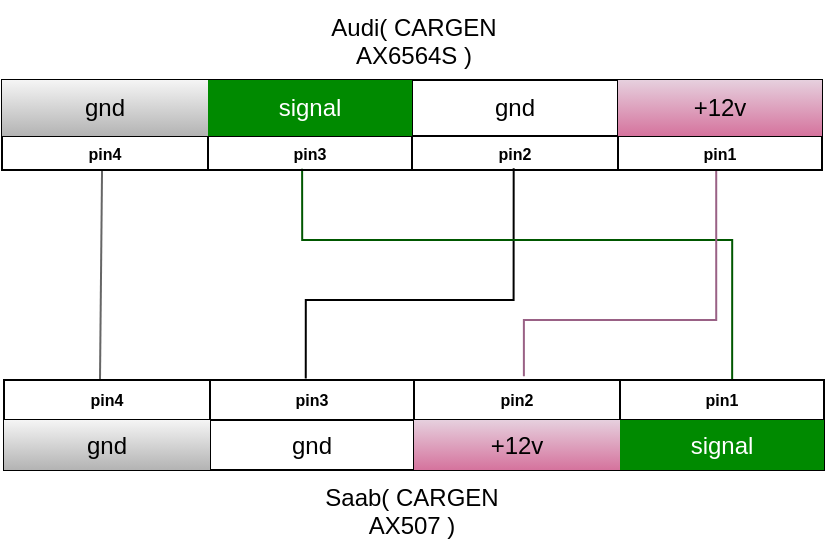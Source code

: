 <mxfile version="21.3.7" type="github">
  <diagram name="Страница 1" id="P0GmruB6eW6cr6yscBPj">
    <mxGraphModel dx="873" dy="514" grid="1" gridSize="10" guides="1" tooltips="1" connect="1" arrows="1" fold="1" page="1" pageScale="1" pageWidth="827" pageHeight="1169" math="0" shadow="0">
      <root>
        <mxCell id="0" />
        <mxCell id="1" parent="0" />
        <mxCell id="QVIvtaybq6i6yao8cZyL-39" value="" style="edgeStyle=none;rounded=0;orthogonalLoop=1;jettySize=auto;exitX=0.122;exitY=1;exitDx=0;exitDy=0;entryX=0.117;entryY=0.12;entryDx=0;entryDy=0;entryPerimeter=0;exitPerimeter=0;endArrow=none;endFill=0;fillColor=#f5f5f5;gradientColor=#b3b3b3;strokeColor=#666666;fontFamily=Helvetica;" edge="1" parent="1" source="QVIvtaybq6i6yao8cZyL-14" target="QVIvtaybq6i6yao8cZyL-26">
          <mxGeometry relative="1" as="geometry" />
        </mxCell>
        <mxCell id="QVIvtaybq6i6yao8cZyL-41" value="" style="edgeStyle=orthogonalEdgeStyle;rounded=0;orthogonalLoop=1;jettySize=auto;exitX=0.624;exitY=0.98;exitDx=0;exitDy=0;entryX=0.368;entryY=-0.04;entryDx=0;entryDy=0;entryPerimeter=0;exitPerimeter=0;endArrow=none;endFill=0;fontFamily=Helvetica;" edge="1" parent="1" source="QVIvtaybq6i6yao8cZyL-14" target="QVIvtaybq6i6yao8cZyL-26">
          <mxGeometry relative="1" as="geometry">
            <Array as="points">
              <mxPoint x="464" y="280" />
              <mxPoint x="360" y="280" />
            </Array>
          </mxGeometry>
        </mxCell>
        <mxCell id="QVIvtaybq6i6yao8cZyL-42" value="" style="edgeStyle=orthogonalEdgeStyle;rounded=0;orthogonalLoop=1;jettySize=auto;exitX=0.366;exitY=0.96;exitDx=0;exitDy=0;entryX=0.888;entryY=0;entryDx=0;entryDy=0;entryPerimeter=0;exitPerimeter=0;fillColor=#008a00;strokeColor=#005700;endArrow=none;endFill=0;fontFamily=Helvetica;" edge="1" parent="1" source="QVIvtaybq6i6yao8cZyL-20" target="QVIvtaybq6i6yao8cZyL-26">
          <mxGeometry relative="1" as="geometry">
            <Array as="points">
              <mxPoint x="358" y="250" />
              <mxPoint x="573" y="250" />
            </Array>
          </mxGeometry>
        </mxCell>
        <mxCell id="QVIvtaybq6i6yao8cZyL-14" value="" style="shape=table;startSize=0;container=1;collapsible=0;childLayout=tableLayout;fillColor=none;fontFamily=Helvetica;" vertex="1" parent="1">
          <mxGeometry x="208" y="170" width="410" height="45" as="geometry" />
        </mxCell>
        <mxCell id="QVIvtaybq6i6yao8cZyL-15" value="" style="shape=tableRow;horizontal=0;startSize=0;swimlaneHead=0;swimlaneBody=0;strokeColor=inherit;top=0;left=0;bottom=0;right=0;collapsible=0;dropTarget=0;fillColor=none;points=[[0,0.5],[1,0.5]];portConstraint=eastwest;fontFamily=Helvetica;" vertex="1" parent="QVIvtaybq6i6yao8cZyL-14">
          <mxGeometry width="410" height="28" as="geometry" />
        </mxCell>
        <mxCell id="QVIvtaybq6i6yao8cZyL-16" value="gnd" style="shape=partialRectangle;whiteSpace=wrap;connectable=0;strokeColor=#666666;overflow=hidden;fillColor=#f5f5f5;top=0;left=0;bottom=0;right=0;pointerEvents=1;fontSize=12;fontStyle=0;gradientColor=#b3b3b3;fontColor=#000000;fontFamily=Helvetica;" vertex="1" parent="QVIvtaybq6i6yao8cZyL-15">
          <mxGeometry width="103" height="28" as="geometry">
            <mxRectangle width="103" height="28" as="alternateBounds" />
          </mxGeometry>
        </mxCell>
        <mxCell id="QVIvtaybq6i6yao8cZyL-17" value="signal" style="shape=partialRectangle;whiteSpace=wrap;connectable=0;strokeColor=#005700;overflow=hidden;fillColor=#008a00;top=0;left=0;bottom=0;right=0;pointerEvents=1;fontSize=12;fontStyle=0;fontColor=#ffffff;fontFamily=Helvetica;" vertex="1" parent="QVIvtaybq6i6yao8cZyL-15">
          <mxGeometry x="103" width="102" height="28" as="geometry">
            <mxRectangle width="102" height="28" as="alternateBounds" />
          </mxGeometry>
        </mxCell>
        <mxCell id="QVIvtaybq6i6yao8cZyL-18" value="gnd" style="shape=partialRectangle;whiteSpace=wrap;connectable=0;strokeColor=inherit;overflow=hidden;fillColor=none;top=0;left=0;bottom=0;right=0;pointerEvents=1;fontSize=12;fontStyle=0;fontFamily=Helvetica;" vertex="1" parent="QVIvtaybq6i6yao8cZyL-15">
          <mxGeometry x="205" width="103" height="28" as="geometry">
            <mxRectangle width="103" height="28" as="alternateBounds" />
          </mxGeometry>
        </mxCell>
        <mxCell id="QVIvtaybq6i6yao8cZyL-19" value="+12v" style="shape=partialRectangle;whiteSpace=wrap;connectable=0;strokeColor=#996185;overflow=hidden;fillColor=#e6d0de;top=0;left=0;bottom=0;right=0;pointerEvents=1;fontSize=12;fontStyle=0;gradientColor=#d5739d;fontFamily=Helvetica;" vertex="1" parent="QVIvtaybq6i6yao8cZyL-15">
          <mxGeometry x="308" width="102" height="28" as="geometry">
            <mxRectangle width="102" height="28" as="alternateBounds" />
          </mxGeometry>
        </mxCell>
        <mxCell id="QVIvtaybq6i6yao8cZyL-20" value="" style="shape=tableRow;horizontal=0;startSize=0;swimlaneHead=0;swimlaneBody=0;strokeColor=inherit;top=0;left=0;bottom=0;right=0;collapsible=0;dropTarget=0;fillColor=none;points=[[0,0.5],[1,0.5]];portConstraint=eastwest;fontFamily=Helvetica;" vertex="1" parent="QVIvtaybq6i6yao8cZyL-14">
          <mxGeometry y="28" width="410" height="17" as="geometry" />
        </mxCell>
        <mxCell id="QVIvtaybq6i6yao8cZyL-21" value="pin4" style="shape=partialRectangle;whiteSpace=wrap;connectable=0;overflow=hidden;fillColor=none;top=0;left=0;bottom=0;right=0;pointerEvents=1;fontSize=8;fontStyle=1;fontFamily=Helvetica;" vertex="1" parent="QVIvtaybq6i6yao8cZyL-20">
          <mxGeometry width="103" height="17" as="geometry">
            <mxRectangle width="103" height="17" as="alternateBounds" />
          </mxGeometry>
        </mxCell>
        <mxCell id="QVIvtaybq6i6yao8cZyL-22" value="pin3" style="shape=partialRectangle;whiteSpace=wrap;connectable=0;overflow=hidden;fillColor=none;top=0;left=0;bottom=0;right=0;pointerEvents=1;fontSize=8;fontStyle=1;fontFamily=Helvetica;" vertex="1" parent="QVIvtaybq6i6yao8cZyL-20">
          <mxGeometry x="103" width="102" height="17" as="geometry">
            <mxRectangle width="102" height="17" as="alternateBounds" />
          </mxGeometry>
        </mxCell>
        <mxCell id="QVIvtaybq6i6yao8cZyL-23" value="pin2" style="shape=partialRectangle;whiteSpace=wrap;connectable=0;strokeColor=inherit;overflow=hidden;fillColor=none;top=0;left=0;bottom=0;right=0;pointerEvents=1;fontSize=8;fontStyle=1;fontFamily=Helvetica;" vertex="1" parent="QVIvtaybq6i6yao8cZyL-20">
          <mxGeometry x="205" width="103" height="17" as="geometry">
            <mxRectangle width="103" height="17" as="alternateBounds" />
          </mxGeometry>
        </mxCell>
        <mxCell id="QVIvtaybq6i6yao8cZyL-24" value="pin1" style="shape=partialRectangle;whiteSpace=wrap;connectable=0;overflow=hidden;fillColor=none;top=0;left=0;bottom=0;right=0;pointerEvents=1;fontSize=8;fontStyle=1;fontFamily=Helvetica;" vertex="1" parent="QVIvtaybq6i6yao8cZyL-20">
          <mxGeometry x="308" width="102" height="17" as="geometry">
            <mxRectangle width="102" height="17" as="alternateBounds" />
          </mxGeometry>
        </mxCell>
        <mxCell id="QVIvtaybq6i6yao8cZyL-25" value="" style="shape=table;startSize=0;container=1;collapsible=0;childLayout=tableLayout;fontFamily=Helvetica;" vertex="1" parent="1">
          <mxGeometry x="209" y="320" width="410" height="45" as="geometry" />
        </mxCell>
        <mxCell id="QVIvtaybq6i6yao8cZyL-26" value="" style="shape=tableRow;horizontal=0;startSize=0;swimlaneHead=0;swimlaneBody=0;strokeColor=inherit;top=0;left=0;bottom=0;right=0;collapsible=0;dropTarget=0;fillColor=none;points=[[0,0.5],[1,0.5]];portConstraint=eastwest;fontFamily=Helvetica;" vertex="1" parent="QVIvtaybq6i6yao8cZyL-25">
          <mxGeometry width="410" height="20" as="geometry" />
        </mxCell>
        <mxCell id="QVIvtaybq6i6yao8cZyL-27" value="pin4" style="shape=partialRectangle;whiteSpace=wrap;connectable=0;strokeColor=inherit;overflow=hidden;fillColor=none;top=0;left=0;bottom=0;right=0;pointerEvents=1;fontSize=8;fontStyle=1;labelBackgroundColor=none;fontFamily=Helvetica;" vertex="1" parent="QVIvtaybq6i6yao8cZyL-26">
          <mxGeometry width="103" height="20" as="geometry">
            <mxRectangle width="103" height="20" as="alternateBounds" />
          </mxGeometry>
        </mxCell>
        <mxCell id="QVIvtaybq6i6yao8cZyL-28" value="pin3" style="shape=partialRectangle;whiteSpace=wrap;connectable=0;strokeColor=inherit;overflow=hidden;fillColor=none;top=0;left=0;bottom=0;right=0;pointerEvents=1;fontSize=8;fontStyle=1;labelBackgroundColor=none;fontFamily=Helvetica;" vertex="1" parent="QVIvtaybq6i6yao8cZyL-26">
          <mxGeometry x="103" width="102" height="20" as="geometry">
            <mxRectangle width="102" height="20" as="alternateBounds" />
          </mxGeometry>
        </mxCell>
        <mxCell id="QVIvtaybq6i6yao8cZyL-29" value="pin2" style="shape=partialRectangle;whiteSpace=wrap;connectable=0;strokeColor=inherit;overflow=hidden;fillColor=none;top=0;left=0;bottom=0;right=0;pointerEvents=1;fontSize=8;fontStyle=1;labelBackgroundColor=none;fontFamily=Helvetica;" vertex="1" parent="QVIvtaybq6i6yao8cZyL-26">
          <mxGeometry x="205" width="103" height="20" as="geometry">
            <mxRectangle width="103" height="20" as="alternateBounds" />
          </mxGeometry>
        </mxCell>
        <mxCell id="QVIvtaybq6i6yao8cZyL-30" value="pin1" style="shape=partialRectangle;whiteSpace=wrap;connectable=0;strokeColor=inherit;overflow=hidden;fillColor=none;top=0;left=0;bottom=0;right=0;pointerEvents=1;fontSize=8;fontStyle=1;labelBackgroundColor=none;fontFamily=Helvetica;" vertex="1" parent="QVIvtaybq6i6yao8cZyL-26">
          <mxGeometry x="308" width="102" height="20" as="geometry">
            <mxRectangle width="102" height="20" as="alternateBounds" />
          </mxGeometry>
        </mxCell>
        <mxCell id="QVIvtaybq6i6yao8cZyL-31" value="" style="shape=tableRow;horizontal=0;startSize=0;swimlaneHead=0;swimlaneBody=0;strokeColor=inherit;top=0;left=0;bottom=0;right=0;collapsible=0;dropTarget=0;fillColor=none;points=[[0,0.5],[1,0.5]];portConstraint=eastwest;fontFamily=Helvetica;" vertex="1" parent="QVIvtaybq6i6yao8cZyL-25">
          <mxGeometry y="20" width="410" height="25" as="geometry" />
        </mxCell>
        <mxCell id="QVIvtaybq6i6yao8cZyL-32" value="gnd" style="shape=partialRectangle;whiteSpace=wrap;connectable=0;strokeColor=#666666;overflow=hidden;fillColor=#f5f5f5;top=0;left=0;bottom=0;right=0;pointerEvents=1;gradientColor=#b3b3b3;fontColor=#000000;fontFamily=Helvetica;" vertex="1" parent="QVIvtaybq6i6yao8cZyL-31">
          <mxGeometry width="103" height="25" as="geometry">
            <mxRectangle width="103" height="25" as="alternateBounds" />
          </mxGeometry>
        </mxCell>
        <mxCell id="QVIvtaybq6i6yao8cZyL-33" value="gnd" style="shape=partialRectangle;whiteSpace=wrap;connectable=0;strokeColor=inherit;overflow=hidden;fillColor=none;top=0;left=0;bottom=0;right=0;pointerEvents=1;fontFamily=Helvetica;" vertex="1" parent="QVIvtaybq6i6yao8cZyL-31">
          <mxGeometry x="103" width="102" height="25" as="geometry">
            <mxRectangle width="102" height="25" as="alternateBounds" />
          </mxGeometry>
        </mxCell>
        <mxCell id="QVIvtaybq6i6yao8cZyL-34" value="+12v" style="shape=partialRectangle;whiteSpace=wrap;connectable=0;strokeColor=#996185;overflow=hidden;fillColor=#e6d0de;top=0;left=0;bottom=0;right=0;pointerEvents=1;gradientColor=#d5739d;fontFamily=Helvetica;" vertex="1" parent="QVIvtaybq6i6yao8cZyL-31">
          <mxGeometry x="205" width="103" height="25" as="geometry">
            <mxRectangle width="103" height="25" as="alternateBounds" />
          </mxGeometry>
        </mxCell>
        <mxCell id="QVIvtaybq6i6yao8cZyL-35" value="signal" style="shape=partialRectangle;whiteSpace=wrap;connectable=0;strokeColor=#005700;overflow=hidden;fillColor=#008a00;top=0;left=0;bottom=0;right=0;pointerEvents=1;fontColor=#ffffff;fontFamily=Helvetica;" vertex="1" parent="QVIvtaybq6i6yao8cZyL-31">
          <mxGeometry x="308" width="102" height="25" as="geometry">
            <mxRectangle width="102" height="25" as="alternateBounds" />
          </mxGeometry>
        </mxCell>
        <mxCell id="QVIvtaybq6i6yao8cZyL-37" value="Audi( CARGEN&#xa;AX6564S )" style="text;align=center;verticalAlign=middle;resizable=0;points=[];autosize=1;strokeColor=none;fillColor=none;fontFamily=Helvetica;" vertex="1" parent="1">
          <mxGeometry x="359" y="130" width="110" height="40" as="geometry" />
        </mxCell>
        <mxCell id="QVIvtaybq6i6yao8cZyL-38" value="Saab( CARGEN&#xa;AX507 )" style="text;align=center;verticalAlign=middle;resizable=0;points=[];autosize=1;strokeColor=none;fillColor=none;fontFamily=Helvetica;" vertex="1" parent="1">
          <mxGeometry x="358" y="365" width="110" height="40" as="geometry" />
        </mxCell>
        <mxCell id="QVIvtaybq6i6yao8cZyL-43" value="" style="edgeStyle=elbowEdgeStyle;rounded=0;orthogonalLoop=1;jettySize=auto;exitX=0.871;exitY=1.026;exitDx=0;exitDy=0;entryX=0.634;entryY=-0.091;entryDx=0;entryDy=0;entryPerimeter=0;exitPerimeter=0;endArrow=none;endFill=0;fillColor=#e6d0de;strokeColor=#996185;gradientColor=#d5739d;elbow=vertical;fontFamily=Helvetica;" edge="1" parent="1" source="QVIvtaybq6i6yao8cZyL-20" target="QVIvtaybq6i6yao8cZyL-26">
          <mxGeometry relative="1" as="geometry">
            <mxPoint x="561" y="220" as="sourcePoint" />
            <mxPoint x="560" y="323" as="targetPoint" />
            <Array as="points">
              <mxPoint x="520" y="290" />
            </Array>
          </mxGeometry>
        </mxCell>
      </root>
    </mxGraphModel>
  </diagram>
</mxfile>
